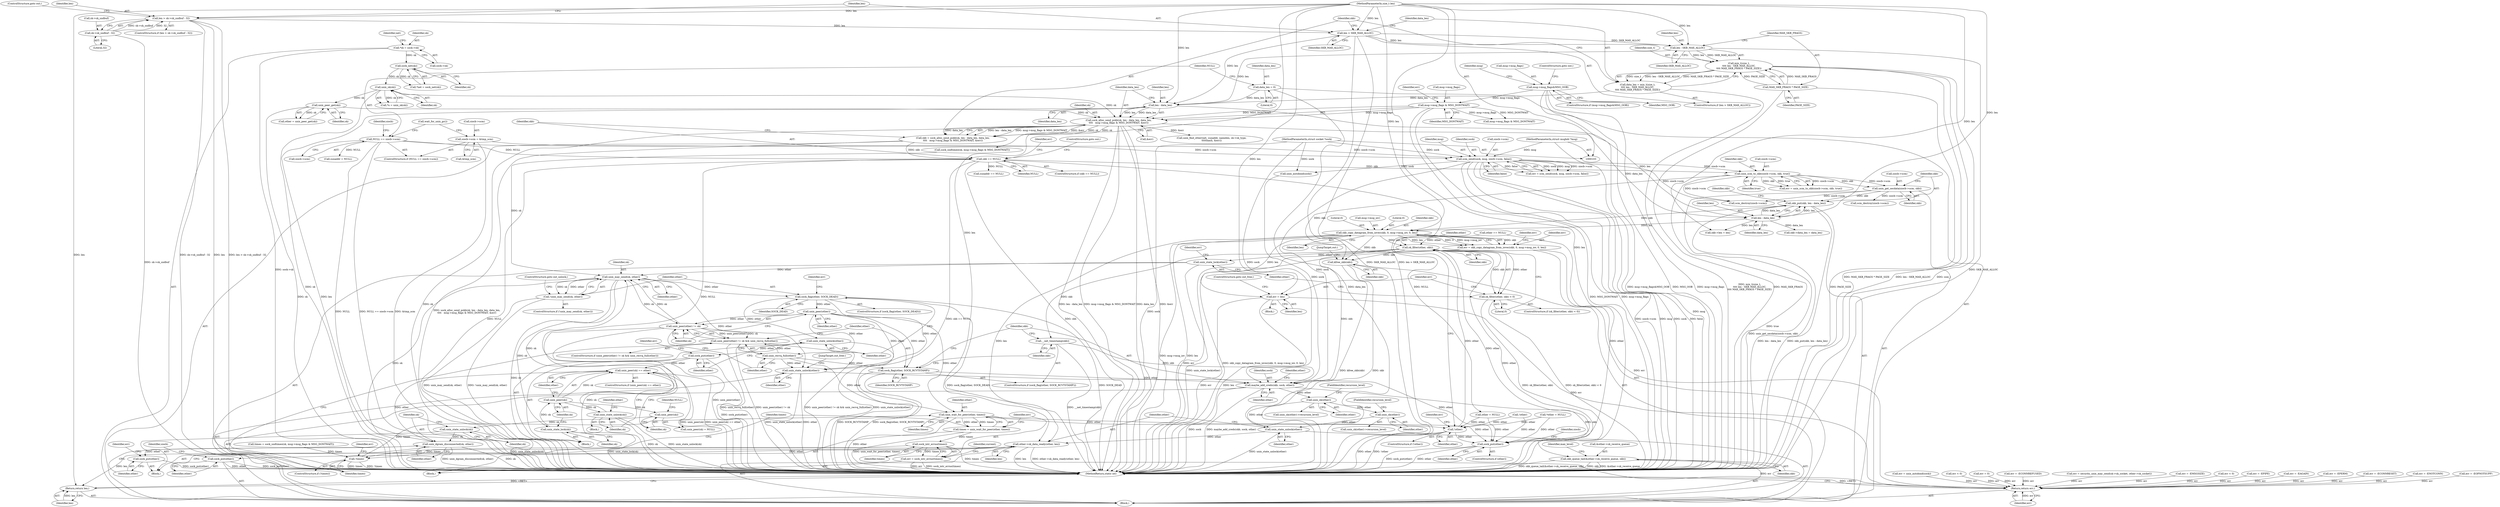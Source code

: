 digraph "0_linux_e0e3cea46d31d23dc40df0a49a7a2c04fe8edfea_0@API" {
"1000339" [label="(Call,skb_copy_datagram_from_iovec(skb, 0, msg->msg_iov, 0, len))"];
"1000322" [label="(Call,skb_put(skb, len - data_len))"];
"1000317" [label="(Call,unix_get_secdata(siocb->scm, skb))"];
"1000301" [label="(Call,unix_scm_to_skb(siocb->scm, skb, true))"];
"1000169" [label="(Call,scm_send(sock, msg, siocb->scm, false))"];
"1000105" [label="(MethodParameterIn,struct socket *sock)"];
"1000106" [label="(MethodParameterIn,struct msghdr *msg)"];
"1000155" [label="(Call,NULL == siocb->scm)"];
"1000160" [label="(Call,siocb->scm = &tmp_scm)"];
"1000295" [label="(Call,skb == NULL)"];
"1000279" [label="(Call,skb = sock_alloc_send_pskb(sk, len - data_len, data_len,\n\t\t\t\t   msg->msg_flags & MSG_DONTWAIT, &err))"];
"1000281" [label="(Call,sock_alloc_send_pskb(sk, len - data_len, data_len,\n\t\t\t\t   msg->msg_flags & MSG_DONTWAIT, &err))"];
"1000226" [label="(Call,unix_peer_get(sk))"];
"1000128" [label="(Call,unix_sk(sk))"];
"1000123" [label="(Call,sock_net(sk))"];
"1000115" [label="(Call,*sk = sock->sk)"];
"1000283" [label="(Call,len - data_len)"];
"1000266" [label="(Call,len > SKB_MAX_ALLOC)"];
"1000257" [label="(Call,len > sk->sk_sndbuf - 32)"];
"1000107" [label="(MethodParameterIn,size_t len)"];
"1000259" [label="(Call,sk->sk_sndbuf - 32)"];
"1000273" [label="(Call,len - SKB_MAX_ALLOC)"];
"1000151" [label="(Call,data_len = 0)"];
"1000269" [label="(Call,data_len = min_t(size_t,\n\t\t\t\t len - SKB_MAX_ALLOC,\n\t\t\t\t MAX_SKB_FRAGS * PAGE_SIZE))"];
"1000271" [label="(Call,min_t(size_t,\n\t\t\t\t len - SKB_MAX_ALLOC,\n\t\t\t\t MAX_SKB_FRAGS * PAGE_SIZE))"];
"1000276" [label="(Call,MAX_SKB_FRAGS * PAGE_SIZE)"];
"1000287" [label="(Call,msg->msg_flags & MSG_DONTWAIT)"];
"1000187" [label="(Call,msg->msg_flags&MSG_OOB)"];
"1000324" [label="(Call,len - data_len)"];
"1000337" [label="(Call,err = skb_copy_datagram_from_iovec(skb, 0, msg->msg_iov, 0, len))"];
"1000578" [label="(Return,return err;)"];
"1000392" [label="(Call,sk_filter(other, skb))"];
"1000391" [label="(Call,sk_filter(other, skb) < 0)"];
"1000401" [label="(Call,unix_state_lock(other))"];
"1000409" [label="(Call,unix_may_send(sk, other))"];
"1000408" [label="(Call,!unix_may_send(sk, other))"];
"1000414" [label="(Call,sock_flag(other, SOCK_DEAD))"];
"1000418" [label="(Call,unix_state_unlock(other))"];
"1000420" [label="(Call,sock_put(other))"];
"1000428" [label="(Call,unix_peer(sk) == other)"];
"1000439" [label="(Call,unix_dgram_disconnected(sk, other))"];
"1000442" [label="(Call,sock_put(other))"];
"1000492" [label="(Call,unix_peer(other))"];
"1000491" [label="(Call,unix_peer(other) != sk)"];
"1000490" [label="(Call,unix_peer(other) != sk && unix_recvq_full(other))"];
"1000495" [label="(Call,unix_recvq_full(other))"];
"1000509" [label="(Call,unix_wait_for_peer(other, timeo))"];
"1000361" [label="(Call,!other)"];
"1000572" [label="(Call,sock_put(other))"];
"1000507" [label="(Call,timeo = unix_wait_for_peer(other, timeo))"];
"1000514" [label="(Call,sock_intr_errno(timeo))"];
"1000499" [label="(Call,!timeo)"];
"1000512" [label="(Call,err = sock_intr_errno(timeo))"];
"1000522" [label="(Call,sock_flag(other, SOCK_RCVTSTAMP))"];
"1000527" [label="(Call,maybe_add_creds(skb, sock, other))"];
"1000531" [label="(Call,skb_queue_tail(&other->sk_receive_queue, skb))"];
"1000541" [label="(Call,unix_sk(other))"];
"1000546" [label="(Call,unix_sk(other))"];
"1000550" [label="(Call,unix_state_unlock(other))"];
"1000552" [label="(Call,other->sk_data_ready(other, len))"];
"1000555" [label="(Call,sock_put(other))"];
"1000561" [label="(Return,return len;)"];
"1000564" [label="(Call,unix_state_unlock(other))"];
"1000425" [label="(Call,unix_state_lock(sk))"];
"1000429" [label="(Call,unix_peer(sk))"];
"1000434" [label="(Call,unix_peer(sk))"];
"1000437" [label="(Call,unix_state_unlock(sk))"];
"1000450" [label="(Call,unix_state_unlock(sk))"];
"1000525" [label="(Call,__net_timestamp(skb))"];
"1000567" [label="(Call,kfree_skb(skb))"];
"1000397" [label="(Call,err = len)"];
"1000441" [label="(Identifier,other)"];
"1000530" [label="(Identifier,other)"];
"1000129" [label="(Identifier,sk)"];
"1000264" [label="(ControlStructure,goto out;)"];
"1000246" [label="(Call,err = unix_autobind(sock))"];
"1000293" [label="(Identifier,err)"];
"1000339" [label="(Call,skb_copy_datagram_from_iovec(skb, 0, msg->msg_iov, 0, len))"];
"1000436" [label="(Identifier,NULL)"];
"1000325" [label="(Identifier,len)"];
"1000160" [label="(Call,siocb->scm = &tmp_scm)"];
"1000208" [label="(Call,err < 0)"];
"1000524" [label="(Identifier,SOCK_RCVTSTAMP)"];
"1000298" [label="(ControlStructure,goto out;)"];
"1000422" [label="(Call,err = 0)"];
"1000105" [label="(MethodParameterIn,struct socket *sock)"];
"1000392" [label="(Call,sk_filter(other, skb))"];
"1000418" [label="(Call,unix_state_unlock(other))"];
"1000402" [label="(Identifier,other)"];
"1000527" [label="(Call,maybe_add_creds(skb, sock, other))"];
"1000167" [label="(Call,err = scm_send(sock, msg, siocb->scm, false))"];
"1000224" [label="(Call,other = unix_peer_get(sk))"];
"1000263" [label="(Literal,32)"];
"1000324" [label="(Call,len - data_len)"];
"1000578" [label="(Return,return err;)"];
"1000431" [label="(Identifier,other)"];
"1000435" [label="(Identifier,sk)"];
"1000556" [label="(Identifier,other)"];
"1000427" [label="(ControlStructure,if (unix_peer(sk) == other))"];
"1000514" [label="(Call,sock_intr_errno(timeo))"];
"1000453" [label="(Identifier,other)"];
"1000155" [label="(Call,NULL == siocb->scm)"];
"1000296" [label="(Identifier,skb)"];
"1000404" [label="(Identifier,err)"];
"1000522" [label="(Call,sock_flag(other, SOCK_RCVTSTAMP))"];
"1000270" [label="(Identifier,data_len)"];
"1000346" [label="(Identifier,len)"];
"1000126" [label="(Call,*u = unix_sk(sk))"];
"1000390" [label="(ControlStructure,if (sk_filter(other, skb) < 0))"];
"1000302" [label="(Call,siocb->scm)"];
"1000124" [label="(Identifier,sk)"];
"1000128" [label="(Call,unix_sk(sk))"];
"1000284" [label="(Identifier,len)"];
"1000497" [label="(Block,)"];
"1000332" [label="(Call,skb->len = len)"];
"1000107" [label="(MethodParameterIn,size_t len)"];
"1000272" [label="(Identifier,size_t)"];
"1000444" [label="(Call,err = -ECONNREFUSED)"];
"1000551" [label="(Identifier,other)"];
"1000285" [label="(Identifier,data_len)"];
"1000493" [label="(Identifier,other)"];
"1000342" [label="(Call,msg->msg_iov)"];
"1000397" [label="(Call,err = len)"];
"1000361" [label="(Call,!other)"];
"1000257" [label="(Call,len > sk->sk_sndbuf - 32)"];
"1000338" [label="(Identifier,err)"];
"1000489" [label="(ControlStructure,if (unix_peer(other) != sk && unix_recvq_full(other)))"];
"1000195" [label="(Identifier,msg)"];
"1000154" [label="(ControlStructure,if (NULL == siocb->scm))"];
"1000567" [label="(Call,kfree_skb(skb))"];
"1000460" [label="(Identifier,err)"];
"1000151" [label="(Call,data_len = 0)"];
"1000306" [label="(Identifier,true)"];
"1000491" [label="(Call,unix_peer(other) != sk)"];
"1000529" [label="(Identifier,sock)"];
"1000500" [label="(Identifier,timeo)"];
"1000322" [label="(Call,skb_put(skb, len - data_len))"];
"1000369" [label="(Call,sunaddr == NULL)"];
"1000269" [label="(Call,data_len = min_t(size_t,\n\t\t\t\t len - SKB_MAX_ALLOC,\n\t\t\t\t MAX_SKB_FRAGS * PAGE_SIZE))"];
"1000291" [label="(Identifier,MSG_DONTWAIT)"];
"1000297" [label="(Identifier,NULL)"];
"1000534" [label="(Identifier,other)"];
"1000317" [label="(Call,unix_get_secdata(siocb->scm, skb))"];
"1000169" [label="(Call,scm_send(sock, msg, siocb->scm, false))"];
"1000559" [label="(Identifier,siocb)"];
"1000294" [label="(ControlStructure,if (skb == NULL))"];
"1000432" [label="(Block,)"];
"1000545" [label="(Call,unix_sk(other)->recursion_level)"];
"1000477" [label="(Call,err = security_unix_may_send(sk->sk_socket, other->sk_socket))"];
"1000345" [label="(Literal,0)"];
"1000172" [label="(Call,siocb->scm)"];
"1000554" [label="(Identifier,len)"];
"1000451" [label="(Identifier,sk)"];
"1000518" [label="(Identifier,current)"];
"1000283" [label="(Call,len - data_len)"];
"1000288" [label="(Call,msg->msg_flags)"];
"1000394" [label="(Identifier,skb)"];
"1000398" [label="(Identifier,err)"];
"1000515" [label="(Identifier,timeo)"];
"1000401" [label="(Call,unix_state_lock(other))"];
"1000568" [label="(Identifier,skb)"];
"1000115" [label="(Call,*sk = sock->sk)"];
"1000276" [label="(Call,MAX_SKB_FRAGS * PAGE_SIZE)"];
"1000450" [label="(Call,unix_state_unlock(sk))"];
"1000226" [label="(Call,unix_peer_get(sk))"];
"1000280" [label="(Identifier,skb)"];
"1000186" [label="(ControlStructure,if (msg->msg_flags&MSG_OOB))"];
"1000536" [label="(Identifier,skb)"];
"1000352" [label="(Call,sock_sndtimeo(sk, msg->msg_flags & MSG_DONTWAIT))"];
"1000301" [label="(Call,unix_scm_to_skb(siocb->scm, skb, true))"];
"1000287" [label="(Call,msg->msg_flags & MSG_DONTWAIT)"];
"1000499" [label="(Call,!timeo)"];
"1000528" [label="(Identifier,skb)"];
"1000248" [label="(Call,unix_autobind(sock))"];
"1000166" [label="(Call,wait_for_unix_gc())"];
"1000123" [label="(Call,sock_net(sk))"];
"1000354" [label="(Call,msg->msg_flags & MSG_DONTWAIT)"];
"1000299" [label="(Call,err = unix_scm_to_skb(siocb->scm, skb, true))"];
"1000116" [label="(Identifier,sk)"];
"1000507" [label="(Call,timeo = unix_wait_for_peer(other, timeo))"];
"1000547" [label="(Identifier,other)"];
"1000428" [label="(Call,unix_peer(sk) == other)"];
"1000318" [label="(Call,siocb->scm)"];
"1000259" [label="(Call,sk->sk_sndbuf - 32)"];
"1000275" [label="(Identifier,SKB_MAX_ALLOC)"];
"1000416" [label="(Identifier,SOCK_DEAD)"];
"1000513" [label="(Identifier,err)"];
"1000121" [label="(Call,*net = sock_net(sk))"];
"1000108" [label="(Block,)"];
"1000305" [label="(Identifier,skb)"];
"1000445" [label="(Identifier,err)"];
"1000439" [label="(Call,unix_dgram_disconnected(sk, other))"];
"1000572" [label="(Call,sock_put(other))"];
"1000217" [label="(Call,sunaddr = NULL)"];
"1000350" [label="(Call,timeo = sock_sndtimeo(sk, msg->msg_flags & MSG_DONTWAIT))"];
"1000267" [label="(Identifier,len)"];
"1000274" [label="(Identifier,len)"];
"1000271" [label="(Call,min_t(size_t,\n\t\t\t\t len - SKB_MAX_ALLOC,\n\t\t\t\t MAX_SKB_FRAGS * PAGE_SIZE))"];
"1000512" [label="(Call,err = sock_intr_errno(timeo))"];
"1000440" [label="(Identifier,sk)"];
"1000552" [label="(Call,other->sk_data_ready(other, len))"];
"1000494" [label="(Identifier,sk)"];
"1000426" [label="(Identifier,sk)"];
"1000526" [label="(Identifier,skb)"];
"1000323" [label="(Identifier,skb)"];
"1000295" [label="(Call,skb == NULL)"];
"1000282" [label="(Identifier,sk)"];
"1000286" [label="(Identifier,data_len)"];
"1000300" [label="(Identifier,err)"];
"1000580" [label="(MethodReturn,static int)"];
"1000412" [label="(ControlStructure,goto out_unlock;)"];
"1000423" [label="(Identifier,err)"];
"1000162" [label="(Identifier,siocb)"];
"1000419" [label="(Identifier,other)"];
"1000266" [label="(Call,len > SKB_MAX_ALLOC)"];
"1000550" [label="(Call,unix_state_unlock(other))"];
"1000156" [label="(Identifier,NULL)"];
"1000420" [label="(Call,sock_put(other))"];
"1000273" [label="(Call,len - SKB_MAX_ALLOC)"];
"1000281" [label="(Call,sock_alloc_send_pskb(sk, len - data_len, data_len,\n\t\t\t\t   msg->msg_flags & MSG_DONTWAIT, &err))"];
"1000171" [label="(Identifier,msg)"];
"1000122" [label="(Identifier,net)"];
"1000326" [label="(Identifier,data_len)"];
"1000540" [label="(Call,unix_sk(other)->recursion_level)"];
"1000576" [label="(Identifier,siocb)"];
"1000434" [label="(Call,unix_peer(sk))"];
"1000414" [label="(Call,sock_flag(other, SOCK_DEAD))"];
"1000292" [label="(Call,&err)"];
"1000260" [label="(Call,sk->sk_sndbuf)"];
"1000117" [label="(Call,sock->sk)"];
"1000525" [label="(Call,__net_timestamp(skb))"];
"1000503" [label="(Identifier,err)"];
"1000539" [label="(Identifier,max_level)"];
"1000252" [label="(Call,err = -EMSGSIZE)"];
"1000569" [label="(JumpTarget,out:)"];
"1000308" [label="(Call,err < 0)"];
"1000340" [label="(Identifier,skb)"];
"1000187" [label="(Call,msg->msg_flags&MSG_OOB)"];
"1000227" [label="(Identifier,sk)"];
"1000191" [label="(Identifier,MSG_OOB)"];
"1000417" [label="(Block,)"];
"1000430" [label="(Identifier,sk)"];
"1000152" [label="(Identifier,data_len)"];
"1000327" [label="(Call,skb->data_len = data_len)"];
"1000425" [label="(Call,unix_state_lock(sk))"];
"1000393" [label="(Identifier,other)"];
"1000348" [label="(Identifier,err)"];
"1000164" [label="(Call,&tmp_scm)"];
"1000492" [label="(Call,unix_peer(other))"];
"1000396" [label="(Block,)"];
"1000452" [label="(Call,other = NULL)"];
"1000561" [label="(Return,return len;)"];
"1000360" [label="(ControlStructure,if (!other))"];
"1000137" [label="(Call,*other = NULL)"];
"1000409" [label="(Call,unix_may_send(sk, other))"];
"1000153" [label="(Literal,0)"];
"1000459" [label="(Call,err = -EPIPE)"];
"1000557" [label="(Call,scm_destroy(siocb->scm))"];
"1000553" [label="(Identifier,other)"];
"1000502" [label="(Call,err = -EAGAIN)"];
"1000362" [label="(Identifier,other)"];
"1000573" [label="(Identifier,other)"];
"1000403" [label="(Call,err = -EPERM)"];
"1000443" [label="(Identifier,other)"];
"1000543" [label="(FieldIdentifier,recursion_level)"];
"1000341" [label="(Literal,0)"];
"1000386" [label="(Call,other == NULL)"];
"1000175" [label="(Identifier,false)"];
"1000321" [label="(Identifier,skb)"];
"1000170" [label="(Identifier,sock)"];
"1000498" [label="(ControlStructure,if (!timeo))"];
"1000161" [label="(Call,siocb->scm)"];
"1000562" [label="(Identifier,len)"];
"1000438" [label="(Identifier,sk)"];
"1000510" [label="(Identifier,other)"];
"1000265" [label="(ControlStructure,if (len > SKB_MAX_ALLOC))"];
"1000495" [label="(Call,unix_recvq_full(other))"];
"1000509" [label="(Call,unix_wait_for_peer(other, timeo))"];
"1000268" [label="(Identifier,SKB_MAX_ALLOC)"];
"1000531" [label="(Call,skb_queue_tail(&other->sk_receive_queue, skb))"];
"1000532" [label="(Call,&other->sk_receive_queue)"];
"1000408" [label="(Call,!unix_may_send(sk, other))"];
"1000106" [label="(MethodParameterIn,struct msghdr *msg)"];
"1000546" [label="(Call,unix_sk(other))"];
"1000400" [label="(ControlStructure,goto out_free;)"];
"1000437" [label="(Call,unix_state_unlock(sk))"];
"1000258" [label="(Identifier,len)"];
"1000511" [label="(Identifier,timeo)"];
"1000364" [label="(Call,err = -ECONNRESET)"];
"1000395" [label="(Literal,0)"];
"1000157" [label="(Call,siocb->scm)"];
"1000256" [label="(ControlStructure,if (len > sk->sk_sndbuf - 32))"];
"1000566" [label="(JumpTarget,out_free:)"];
"1000548" [label="(FieldIdentifier,recursion_level)"];
"1000399" [label="(Identifier,len)"];
"1000413" [label="(ControlStructure,if (sock_flag(other, SOCK_DEAD)))"];
"1000541" [label="(Call,unix_sk(other))"];
"1000411" [label="(Identifier,other)"];
"1000565" [label="(Identifier,other)"];
"1000220" [label="(Call,err = -ENOTCONN)"];
"1000574" [label="(Call,scm_destroy(siocb->scm))"];
"1000564" [label="(Call,unix_state_unlock(other))"];
"1000521" [label="(ControlStructure,if (sock_flag(other, SOCK_RCVTSTAMP)))"];
"1000433" [label="(Call,unix_peer(sk) = NULL)"];
"1000442" [label="(Call,sock_put(other))"];
"1000496" [label="(Identifier,other)"];
"1000542" [label="(Identifier,other)"];
"1000410" [label="(Identifier,sk)"];
"1000570" [label="(ControlStructure,if (other))"];
"1000407" [label="(ControlStructure,if (!unix_may_send(sk, other)))"];
"1000579" [label="(Identifier,err)"];
"1000429" [label="(Call,unix_peer(sk))"];
"1000555" [label="(Call,sock_put(other))"];
"1000391" [label="(Call,sk_filter(other, skb) < 0)"];
"1000490" [label="(Call,unix_peer(other) != sk && unix_recvq_full(other))"];
"1000523" [label="(Identifier,other)"];
"1000415" [label="(Identifier,other)"];
"1000188" [label="(Call,msg->msg_flags)"];
"1000192" [label="(ControlStructure,goto out;)"];
"1000421" [label="(Identifier,other)"];
"1000329" [label="(Identifier,skb)"];
"1000365" [label="(Identifier,err)"];
"1000375" [label="(Call,unix_find_other(net, sunaddr, namelen, sk->sk_type,\n\t\t\t\t\thash, &err))"];
"1000278" [label="(Identifier,PAGE_SIZE)"];
"1000449" [label="(Block,)"];
"1000182" [label="(Call,err = -EOPNOTSUPP)"];
"1000508" [label="(Identifier,timeo)"];
"1000279" [label="(Call,skb = sock_alloc_send_pskb(sk, len - data_len, data_len,\n\t\t\t\t   msg->msg_flags & MSG_DONTWAIT, &err))"];
"1000337" [label="(Call,err = skb_copy_datagram_from_iovec(skb, 0, msg->msg_iov, 0, len))"];
"1000277" [label="(Identifier,MAX_SKB_FRAGS)"];
"1000229" [label="(Call,!other)"];
"1000339" -> "1000337"  [label="AST: "];
"1000339" -> "1000346"  [label="CFG: "];
"1000340" -> "1000339"  [label="AST: "];
"1000341" -> "1000339"  [label="AST: "];
"1000342" -> "1000339"  [label="AST: "];
"1000345" -> "1000339"  [label="AST: "];
"1000346" -> "1000339"  [label="AST: "];
"1000337" -> "1000339"  [label="CFG: "];
"1000339" -> "1000580"  [label="DDG: msg->msg_iov"];
"1000339" -> "1000580"  [label="DDG: len"];
"1000339" -> "1000337"  [label="DDG: skb"];
"1000339" -> "1000337"  [label="DDG: len"];
"1000339" -> "1000337"  [label="DDG: 0"];
"1000339" -> "1000337"  [label="DDG: msg->msg_iov"];
"1000322" -> "1000339"  [label="DDG: skb"];
"1000107" -> "1000339"  [label="DDG: len"];
"1000324" -> "1000339"  [label="DDG: len"];
"1000339" -> "1000392"  [label="DDG: skb"];
"1000339" -> "1000397"  [label="DDG: len"];
"1000339" -> "1000552"  [label="DDG: len"];
"1000339" -> "1000567"  [label="DDG: skb"];
"1000322" -> "1000108"  [label="AST: "];
"1000322" -> "1000324"  [label="CFG: "];
"1000323" -> "1000322"  [label="AST: "];
"1000324" -> "1000322"  [label="AST: "];
"1000329" -> "1000322"  [label="CFG: "];
"1000322" -> "1000580"  [label="DDG: len - data_len"];
"1000322" -> "1000580"  [label="DDG: skb_put(skb, len - data_len)"];
"1000317" -> "1000322"  [label="DDG: skb"];
"1000324" -> "1000322"  [label="DDG: len"];
"1000324" -> "1000322"  [label="DDG: data_len"];
"1000317" -> "1000108"  [label="AST: "];
"1000317" -> "1000321"  [label="CFG: "];
"1000318" -> "1000317"  [label="AST: "];
"1000321" -> "1000317"  [label="AST: "];
"1000323" -> "1000317"  [label="CFG: "];
"1000317" -> "1000580"  [label="DDG: unix_get_secdata(siocb->scm, skb)"];
"1000301" -> "1000317"  [label="DDG: siocb->scm"];
"1000301" -> "1000317"  [label="DDG: skb"];
"1000317" -> "1000557"  [label="DDG: siocb->scm"];
"1000317" -> "1000574"  [label="DDG: siocb->scm"];
"1000301" -> "1000299"  [label="AST: "];
"1000301" -> "1000306"  [label="CFG: "];
"1000302" -> "1000301"  [label="AST: "];
"1000305" -> "1000301"  [label="AST: "];
"1000306" -> "1000301"  [label="AST: "];
"1000299" -> "1000301"  [label="CFG: "];
"1000301" -> "1000580"  [label="DDG: true"];
"1000301" -> "1000299"  [label="DDG: siocb->scm"];
"1000301" -> "1000299"  [label="DDG: skb"];
"1000301" -> "1000299"  [label="DDG: true"];
"1000169" -> "1000301"  [label="DDG: siocb->scm"];
"1000295" -> "1000301"  [label="DDG: skb"];
"1000301" -> "1000567"  [label="DDG: skb"];
"1000301" -> "1000574"  [label="DDG: siocb->scm"];
"1000169" -> "1000167"  [label="AST: "];
"1000169" -> "1000175"  [label="CFG: "];
"1000170" -> "1000169"  [label="AST: "];
"1000171" -> "1000169"  [label="AST: "];
"1000172" -> "1000169"  [label="AST: "];
"1000175" -> "1000169"  [label="AST: "];
"1000167" -> "1000169"  [label="CFG: "];
"1000169" -> "1000580"  [label="DDG: siocb->scm"];
"1000169" -> "1000580"  [label="DDG: msg"];
"1000169" -> "1000580"  [label="DDG: sock"];
"1000169" -> "1000580"  [label="DDG: false"];
"1000169" -> "1000167"  [label="DDG: sock"];
"1000169" -> "1000167"  [label="DDG: msg"];
"1000169" -> "1000167"  [label="DDG: siocb->scm"];
"1000169" -> "1000167"  [label="DDG: false"];
"1000105" -> "1000169"  [label="DDG: sock"];
"1000106" -> "1000169"  [label="DDG: msg"];
"1000155" -> "1000169"  [label="DDG: siocb->scm"];
"1000160" -> "1000169"  [label="DDG: siocb->scm"];
"1000169" -> "1000248"  [label="DDG: sock"];
"1000169" -> "1000527"  [label="DDG: sock"];
"1000169" -> "1000574"  [label="DDG: siocb->scm"];
"1000105" -> "1000103"  [label="AST: "];
"1000105" -> "1000580"  [label="DDG: sock"];
"1000105" -> "1000248"  [label="DDG: sock"];
"1000105" -> "1000527"  [label="DDG: sock"];
"1000106" -> "1000103"  [label="AST: "];
"1000106" -> "1000580"  [label="DDG: msg"];
"1000155" -> "1000154"  [label="AST: "];
"1000155" -> "1000157"  [label="CFG: "];
"1000156" -> "1000155"  [label="AST: "];
"1000157" -> "1000155"  [label="AST: "];
"1000162" -> "1000155"  [label="CFG: "];
"1000166" -> "1000155"  [label="CFG: "];
"1000155" -> "1000580"  [label="DDG: NULL == siocb->scm"];
"1000155" -> "1000580"  [label="DDG: NULL"];
"1000155" -> "1000217"  [label="DDG: NULL"];
"1000155" -> "1000295"  [label="DDG: NULL"];
"1000160" -> "1000154"  [label="AST: "];
"1000160" -> "1000164"  [label="CFG: "];
"1000161" -> "1000160"  [label="AST: "];
"1000164" -> "1000160"  [label="AST: "];
"1000166" -> "1000160"  [label="CFG: "];
"1000160" -> "1000580"  [label="DDG: &tmp_scm"];
"1000295" -> "1000294"  [label="AST: "];
"1000295" -> "1000297"  [label="CFG: "];
"1000296" -> "1000295"  [label="AST: "];
"1000297" -> "1000295"  [label="AST: "];
"1000298" -> "1000295"  [label="CFG: "];
"1000300" -> "1000295"  [label="CFG: "];
"1000295" -> "1000580"  [label="DDG: skb"];
"1000295" -> "1000580"  [label="DDG: NULL"];
"1000295" -> "1000580"  [label="DDG: skb == NULL"];
"1000279" -> "1000295"  [label="DDG: skb"];
"1000295" -> "1000369"  [label="DDG: NULL"];
"1000295" -> "1000433"  [label="DDG: NULL"];
"1000295" -> "1000452"  [label="DDG: NULL"];
"1000279" -> "1000108"  [label="AST: "];
"1000279" -> "1000281"  [label="CFG: "];
"1000280" -> "1000279"  [label="AST: "];
"1000281" -> "1000279"  [label="AST: "];
"1000296" -> "1000279"  [label="CFG: "];
"1000279" -> "1000580"  [label="DDG: sock_alloc_send_pskb(sk, len - data_len, data_len,\n\t\t\t\t   msg->msg_flags & MSG_DONTWAIT, &err)"];
"1000281" -> "1000279"  [label="DDG: len - data_len"];
"1000281" -> "1000279"  [label="DDG: msg->msg_flags & MSG_DONTWAIT"];
"1000281" -> "1000279"  [label="DDG: &err"];
"1000281" -> "1000279"  [label="DDG: sk"];
"1000281" -> "1000279"  [label="DDG: data_len"];
"1000281" -> "1000292"  [label="CFG: "];
"1000282" -> "1000281"  [label="AST: "];
"1000283" -> "1000281"  [label="AST: "];
"1000286" -> "1000281"  [label="AST: "];
"1000287" -> "1000281"  [label="AST: "];
"1000292" -> "1000281"  [label="AST: "];
"1000281" -> "1000580"  [label="DDG: data_len"];
"1000281" -> "1000580"  [label="DDG: &err"];
"1000281" -> "1000580"  [label="DDG: sk"];
"1000281" -> "1000580"  [label="DDG: msg->msg_flags & MSG_DONTWAIT"];
"1000281" -> "1000580"  [label="DDG: len - data_len"];
"1000226" -> "1000281"  [label="DDG: sk"];
"1000128" -> "1000281"  [label="DDG: sk"];
"1000283" -> "1000281"  [label="DDG: len"];
"1000283" -> "1000281"  [label="DDG: data_len"];
"1000287" -> "1000281"  [label="DDG: msg->msg_flags"];
"1000287" -> "1000281"  [label="DDG: MSG_DONTWAIT"];
"1000281" -> "1000324"  [label="DDG: data_len"];
"1000281" -> "1000352"  [label="DDG: sk"];
"1000281" -> "1000375"  [label="DDG: &err"];
"1000226" -> "1000224"  [label="AST: "];
"1000226" -> "1000227"  [label="CFG: "];
"1000227" -> "1000226"  [label="AST: "];
"1000224" -> "1000226"  [label="CFG: "];
"1000226" -> "1000580"  [label="DDG: sk"];
"1000226" -> "1000224"  [label="DDG: sk"];
"1000128" -> "1000226"  [label="DDG: sk"];
"1000128" -> "1000126"  [label="AST: "];
"1000128" -> "1000129"  [label="CFG: "];
"1000129" -> "1000128"  [label="AST: "];
"1000126" -> "1000128"  [label="CFG: "];
"1000128" -> "1000580"  [label="DDG: sk"];
"1000128" -> "1000126"  [label="DDG: sk"];
"1000123" -> "1000128"  [label="DDG: sk"];
"1000123" -> "1000121"  [label="AST: "];
"1000123" -> "1000124"  [label="CFG: "];
"1000124" -> "1000123"  [label="AST: "];
"1000121" -> "1000123"  [label="CFG: "];
"1000123" -> "1000121"  [label="DDG: sk"];
"1000115" -> "1000123"  [label="DDG: sk"];
"1000115" -> "1000108"  [label="AST: "];
"1000115" -> "1000117"  [label="CFG: "];
"1000116" -> "1000115"  [label="AST: "];
"1000117" -> "1000115"  [label="AST: "];
"1000122" -> "1000115"  [label="CFG: "];
"1000115" -> "1000580"  [label="DDG: sock->sk"];
"1000283" -> "1000285"  [label="CFG: "];
"1000284" -> "1000283"  [label="AST: "];
"1000285" -> "1000283"  [label="AST: "];
"1000286" -> "1000283"  [label="CFG: "];
"1000283" -> "1000580"  [label="DDG: len"];
"1000266" -> "1000283"  [label="DDG: len"];
"1000273" -> "1000283"  [label="DDG: len"];
"1000107" -> "1000283"  [label="DDG: len"];
"1000151" -> "1000283"  [label="DDG: data_len"];
"1000269" -> "1000283"  [label="DDG: data_len"];
"1000283" -> "1000324"  [label="DDG: len"];
"1000266" -> "1000265"  [label="AST: "];
"1000266" -> "1000268"  [label="CFG: "];
"1000267" -> "1000266"  [label="AST: "];
"1000268" -> "1000266"  [label="AST: "];
"1000270" -> "1000266"  [label="CFG: "];
"1000280" -> "1000266"  [label="CFG: "];
"1000266" -> "1000580"  [label="DDG: SKB_MAX_ALLOC"];
"1000266" -> "1000580"  [label="DDG: len > SKB_MAX_ALLOC"];
"1000257" -> "1000266"  [label="DDG: len"];
"1000107" -> "1000266"  [label="DDG: len"];
"1000266" -> "1000273"  [label="DDG: len"];
"1000266" -> "1000273"  [label="DDG: SKB_MAX_ALLOC"];
"1000257" -> "1000256"  [label="AST: "];
"1000257" -> "1000259"  [label="CFG: "];
"1000258" -> "1000257"  [label="AST: "];
"1000259" -> "1000257"  [label="AST: "];
"1000264" -> "1000257"  [label="CFG: "];
"1000267" -> "1000257"  [label="CFG: "];
"1000257" -> "1000580"  [label="DDG: sk->sk_sndbuf - 32"];
"1000257" -> "1000580"  [label="DDG: len"];
"1000257" -> "1000580"  [label="DDG: len > sk->sk_sndbuf - 32"];
"1000107" -> "1000257"  [label="DDG: len"];
"1000259" -> "1000257"  [label="DDG: sk->sk_sndbuf"];
"1000259" -> "1000257"  [label="DDG: 32"];
"1000107" -> "1000103"  [label="AST: "];
"1000107" -> "1000580"  [label="DDG: len"];
"1000107" -> "1000273"  [label="DDG: len"];
"1000107" -> "1000324"  [label="DDG: len"];
"1000107" -> "1000332"  [label="DDG: len"];
"1000107" -> "1000397"  [label="DDG: len"];
"1000107" -> "1000552"  [label="DDG: len"];
"1000107" -> "1000561"  [label="DDG: len"];
"1000259" -> "1000263"  [label="CFG: "];
"1000260" -> "1000259"  [label="AST: "];
"1000263" -> "1000259"  [label="AST: "];
"1000259" -> "1000580"  [label="DDG: sk->sk_sndbuf"];
"1000273" -> "1000271"  [label="AST: "];
"1000273" -> "1000275"  [label="CFG: "];
"1000274" -> "1000273"  [label="AST: "];
"1000275" -> "1000273"  [label="AST: "];
"1000277" -> "1000273"  [label="CFG: "];
"1000273" -> "1000580"  [label="DDG: SKB_MAX_ALLOC"];
"1000273" -> "1000271"  [label="DDG: len"];
"1000273" -> "1000271"  [label="DDG: SKB_MAX_ALLOC"];
"1000151" -> "1000108"  [label="AST: "];
"1000151" -> "1000153"  [label="CFG: "];
"1000152" -> "1000151"  [label="AST: "];
"1000153" -> "1000151"  [label="AST: "];
"1000156" -> "1000151"  [label="CFG: "];
"1000151" -> "1000580"  [label="DDG: data_len"];
"1000269" -> "1000265"  [label="AST: "];
"1000269" -> "1000271"  [label="CFG: "];
"1000270" -> "1000269"  [label="AST: "];
"1000271" -> "1000269"  [label="AST: "];
"1000280" -> "1000269"  [label="CFG: "];
"1000269" -> "1000580"  [label="DDG: min_t(size_t,\n\t\t\t\t len - SKB_MAX_ALLOC,\n\t\t\t\t MAX_SKB_FRAGS * PAGE_SIZE)"];
"1000271" -> "1000269"  [label="DDG: size_t"];
"1000271" -> "1000269"  [label="DDG: len - SKB_MAX_ALLOC"];
"1000271" -> "1000269"  [label="DDG: MAX_SKB_FRAGS * PAGE_SIZE"];
"1000271" -> "1000276"  [label="CFG: "];
"1000272" -> "1000271"  [label="AST: "];
"1000276" -> "1000271"  [label="AST: "];
"1000271" -> "1000580"  [label="DDG: MAX_SKB_FRAGS * PAGE_SIZE"];
"1000271" -> "1000580"  [label="DDG: len - SKB_MAX_ALLOC"];
"1000271" -> "1000580"  [label="DDG: size_t"];
"1000276" -> "1000271"  [label="DDG: MAX_SKB_FRAGS"];
"1000276" -> "1000271"  [label="DDG: PAGE_SIZE"];
"1000276" -> "1000278"  [label="CFG: "];
"1000277" -> "1000276"  [label="AST: "];
"1000278" -> "1000276"  [label="AST: "];
"1000276" -> "1000580"  [label="DDG: PAGE_SIZE"];
"1000276" -> "1000580"  [label="DDG: MAX_SKB_FRAGS"];
"1000287" -> "1000291"  [label="CFG: "];
"1000288" -> "1000287"  [label="AST: "];
"1000291" -> "1000287"  [label="AST: "];
"1000293" -> "1000287"  [label="CFG: "];
"1000287" -> "1000580"  [label="DDG: MSG_DONTWAIT"];
"1000287" -> "1000580"  [label="DDG: msg->msg_flags"];
"1000187" -> "1000287"  [label="DDG: msg->msg_flags"];
"1000287" -> "1000354"  [label="DDG: msg->msg_flags"];
"1000287" -> "1000354"  [label="DDG: MSG_DONTWAIT"];
"1000187" -> "1000186"  [label="AST: "];
"1000187" -> "1000191"  [label="CFG: "];
"1000188" -> "1000187"  [label="AST: "];
"1000191" -> "1000187"  [label="AST: "];
"1000192" -> "1000187"  [label="CFG: "];
"1000195" -> "1000187"  [label="CFG: "];
"1000187" -> "1000580"  [label="DDG: msg->msg_flags"];
"1000187" -> "1000580"  [label="DDG: msg->msg_flags&MSG_OOB"];
"1000187" -> "1000580"  [label="DDG: MSG_OOB"];
"1000324" -> "1000326"  [label="CFG: "];
"1000325" -> "1000324"  [label="AST: "];
"1000326" -> "1000324"  [label="AST: "];
"1000324" -> "1000327"  [label="DDG: data_len"];
"1000324" -> "1000332"  [label="DDG: len"];
"1000337" -> "1000108"  [label="AST: "];
"1000338" -> "1000337"  [label="AST: "];
"1000348" -> "1000337"  [label="CFG: "];
"1000337" -> "1000580"  [label="DDG: skb_copy_datagram_from_iovec(skb, 0, msg->msg_iov, 0, len)"];
"1000337" -> "1000580"  [label="DDG: err"];
"1000337" -> "1000578"  [label="DDG: err"];
"1000578" -> "1000108"  [label="AST: "];
"1000578" -> "1000579"  [label="CFG: "];
"1000579" -> "1000578"  [label="AST: "];
"1000580" -> "1000578"  [label="CFG: "];
"1000578" -> "1000580"  [label="DDG: <RET>"];
"1000579" -> "1000578"  [label="DDG: err"];
"1000364" -> "1000578"  [label="DDG: err"];
"1000308" -> "1000578"  [label="DDG: err"];
"1000459" -> "1000578"  [label="DDG: err"];
"1000220" -> "1000578"  [label="DDG: err"];
"1000208" -> "1000578"  [label="DDG: err"];
"1000397" -> "1000578"  [label="DDG: err"];
"1000502" -> "1000578"  [label="DDG: err"];
"1000422" -> "1000578"  [label="DDG: err"];
"1000444" -> "1000578"  [label="DDG: err"];
"1000477" -> "1000578"  [label="DDG: err"];
"1000182" -> "1000578"  [label="DDG: err"];
"1000246" -> "1000578"  [label="DDG: err"];
"1000252" -> "1000578"  [label="DDG: err"];
"1000512" -> "1000578"  [label="DDG: err"];
"1000403" -> "1000578"  [label="DDG: err"];
"1000392" -> "1000391"  [label="AST: "];
"1000392" -> "1000394"  [label="CFG: "];
"1000393" -> "1000392"  [label="AST: "];
"1000394" -> "1000392"  [label="AST: "];
"1000395" -> "1000392"  [label="CFG: "];
"1000392" -> "1000580"  [label="DDG: other"];
"1000392" -> "1000391"  [label="DDG: other"];
"1000392" -> "1000391"  [label="DDG: skb"];
"1000386" -> "1000392"  [label="DDG: other"];
"1000361" -> "1000392"  [label="DDG: other"];
"1000392" -> "1000401"  [label="DDG: other"];
"1000392" -> "1000525"  [label="DDG: skb"];
"1000392" -> "1000527"  [label="DDG: skb"];
"1000392" -> "1000567"  [label="DDG: skb"];
"1000392" -> "1000572"  [label="DDG: other"];
"1000391" -> "1000390"  [label="AST: "];
"1000391" -> "1000395"  [label="CFG: "];
"1000395" -> "1000391"  [label="AST: "];
"1000398" -> "1000391"  [label="CFG: "];
"1000402" -> "1000391"  [label="CFG: "];
"1000391" -> "1000580"  [label="DDG: sk_filter(other, skb)"];
"1000391" -> "1000580"  [label="DDG: sk_filter(other, skb) < 0"];
"1000401" -> "1000108"  [label="AST: "];
"1000401" -> "1000402"  [label="CFG: "];
"1000402" -> "1000401"  [label="AST: "];
"1000404" -> "1000401"  [label="CFG: "];
"1000401" -> "1000580"  [label="DDG: unix_state_lock(other)"];
"1000401" -> "1000409"  [label="DDG: other"];
"1000409" -> "1000408"  [label="AST: "];
"1000409" -> "1000411"  [label="CFG: "];
"1000410" -> "1000409"  [label="AST: "];
"1000411" -> "1000409"  [label="AST: "];
"1000408" -> "1000409"  [label="CFG: "];
"1000409" -> "1000580"  [label="DDG: sk"];
"1000409" -> "1000408"  [label="DDG: sk"];
"1000409" -> "1000408"  [label="DDG: other"];
"1000491" -> "1000409"  [label="DDG: sk"];
"1000439" -> "1000409"  [label="DDG: sk"];
"1000352" -> "1000409"  [label="DDG: sk"];
"1000450" -> "1000409"  [label="DDG: sk"];
"1000409" -> "1000414"  [label="DDG: other"];
"1000409" -> "1000425"  [label="DDG: sk"];
"1000409" -> "1000491"  [label="DDG: sk"];
"1000409" -> "1000564"  [label="DDG: other"];
"1000408" -> "1000407"  [label="AST: "];
"1000412" -> "1000408"  [label="CFG: "];
"1000415" -> "1000408"  [label="CFG: "];
"1000408" -> "1000580"  [label="DDG: unix_may_send(sk, other)"];
"1000408" -> "1000580"  [label="DDG: !unix_may_send(sk, other)"];
"1000414" -> "1000413"  [label="AST: "];
"1000414" -> "1000416"  [label="CFG: "];
"1000415" -> "1000414"  [label="AST: "];
"1000416" -> "1000414"  [label="AST: "];
"1000419" -> "1000414"  [label="CFG: "];
"1000460" -> "1000414"  [label="CFG: "];
"1000414" -> "1000580"  [label="DDG: sock_flag(other, SOCK_DEAD)"];
"1000414" -> "1000580"  [label="DDG: SOCK_DEAD"];
"1000414" -> "1000418"  [label="DDG: other"];
"1000414" -> "1000492"  [label="DDG: other"];
"1000414" -> "1000564"  [label="DDG: other"];
"1000418" -> "1000417"  [label="AST: "];
"1000418" -> "1000419"  [label="CFG: "];
"1000419" -> "1000418"  [label="AST: "];
"1000421" -> "1000418"  [label="CFG: "];
"1000418" -> "1000580"  [label="DDG: unix_state_unlock(other)"];
"1000418" -> "1000420"  [label="DDG: other"];
"1000420" -> "1000417"  [label="AST: "];
"1000420" -> "1000421"  [label="CFG: "];
"1000421" -> "1000420"  [label="AST: "];
"1000423" -> "1000420"  [label="CFG: "];
"1000420" -> "1000580"  [label="DDG: sock_put(other)"];
"1000420" -> "1000428"  [label="DDG: other"];
"1000428" -> "1000427"  [label="AST: "];
"1000428" -> "1000431"  [label="CFG: "];
"1000429" -> "1000428"  [label="AST: "];
"1000431" -> "1000428"  [label="AST: "];
"1000435" -> "1000428"  [label="CFG: "];
"1000451" -> "1000428"  [label="CFG: "];
"1000428" -> "1000580"  [label="DDG: unix_peer(sk) == other"];
"1000428" -> "1000580"  [label="DDG: unix_peer(sk)"];
"1000429" -> "1000428"  [label="DDG: sk"];
"1000428" -> "1000439"  [label="DDG: other"];
"1000439" -> "1000432"  [label="AST: "];
"1000439" -> "1000441"  [label="CFG: "];
"1000440" -> "1000439"  [label="AST: "];
"1000441" -> "1000439"  [label="AST: "];
"1000443" -> "1000439"  [label="CFG: "];
"1000439" -> "1000580"  [label="DDG: sk"];
"1000439" -> "1000580"  [label="DDG: unix_dgram_disconnected(sk, other)"];
"1000437" -> "1000439"  [label="DDG: sk"];
"1000439" -> "1000442"  [label="DDG: other"];
"1000442" -> "1000432"  [label="AST: "];
"1000442" -> "1000443"  [label="CFG: "];
"1000443" -> "1000442"  [label="AST: "];
"1000445" -> "1000442"  [label="CFG: "];
"1000442" -> "1000580"  [label="DDG: sock_put(other)"];
"1000492" -> "1000491"  [label="AST: "];
"1000492" -> "1000493"  [label="CFG: "];
"1000493" -> "1000492"  [label="AST: "];
"1000494" -> "1000492"  [label="CFG: "];
"1000492" -> "1000491"  [label="DDG: other"];
"1000492" -> "1000495"  [label="DDG: other"];
"1000492" -> "1000509"  [label="DDG: other"];
"1000492" -> "1000522"  [label="DDG: other"];
"1000492" -> "1000564"  [label="DDG: other"];
"1000491" -> "1000490"  [label="AST: "];
"1000491" -> "1000494"  [label="CFG: "];
"1000494" -> "1000491"  [label="AST: "];
"1000496" -> "1000491"  [label="CFG: "];
"1000490" -> "1000491"  [label="CFG: "];
"1000491" -> "1000580"  [label="DDG: sk"];
"1000491" -> "1000580"  [label="DDG: unix_peer(other)"];
"1000491" -> "1000490"  [label="DDG: unix_peer(other)"];
"1000491" -> "1000490"  [label="DDG: sk"];
"1000490" -> "1000489"  [label="AST: "];
"1000490" -> "1000495"  [label="CFG: "];
"1000495" -> "1000490"  [label="AST: "];
"1000500" -> "1000490"  [label="CFG: "];
"1000523" -> "1000490"  [label="CFG: "];
"1000490" -> "1000580"  [label="DDG: unix_recvq_full(other)"];
"1000490" -> "1000580"  [label="DDG: unix_peer(other) != sk"];
"1000490" -> "1000580"  [label="DDG: unix_peer(other) != sk && unix_recvq_full(other)"];
"1000495" -> "1000490"  [label="DDG: other"];
"1000495" -> "1000496"  [label="CFG: "];
"1000496" -> "1000495"  [label="AST: "];
"1000495" -> "1000509"  [label="DDG: other"];
"1000495" -> "1000522"  [label="DDG: other"];
"1000495" -> "1000564"  [label="DDG: other"];
"1000509" -> "1000507"  [label="AST: "];
"1000509" -> "1000511"  [label="CFG: "];
"1000510" -> "1000509"  [label="AST: "];
"1000511" -> "1000509"  [label="AST: "];
"1000507" -> "1000509"  [label="CFG: "];
"1000509" -> "1000580"  [label="DDG: other"];
"1000509" -> "1000361"  [label="DDG: other"];
"1000509" -> "1000507"  [label="DDG: other"];
"1000509" -> "1000507"  [label="DDG: timeo"];
"1000499" -> "1000509"  [label="DDG: timeo"];
"1000509" -> "1000572"  [label="DDG: other"];
"1000361" -> "1000360"  [label="AST: "];
"1000361" -> "1000362"  [label="CFG: "];
"1000362" -> "1000361"  [label="AST: "];
"1000365" -> "1000361"  [label="CFG: "];
"1000393" -> "1000361"  [label="CFG: "];
"1000361" -> "1000580"  [label="DDG: !other"];
"1000361" -> "1000580"  [label="DDG: other"];
"1000452" -> "1000361"  [label="DDG: other"];
"1000229" -> "1000361"  [label="DDG: other"];
"1000137" -> "1000361"  [label="DDG: other"];
"1000361" -> "1000572"  [label="DDG: other"];
"1000572" -> "1000570"  [label="AST: "];
"1000572" -> "1000573"  [label="CFG: "];
"1000573" -> "1000572"  [label="AST: "];
"1000576" -> "1000572"  [label="CFG: "];
"1000572" -> "1000580"  [label="DDG: sock_put(other)"];
"1000572" -> "1000580"  [label="DDG: other"];
"1000386" -> "1000572"  [label="DDG: other"];
"1000564" -> "1000572"  [label="DDG: other"];
"1000452" -> "1000572"  [label="DDG: other"];
"1000229" -> "1000572"  [label="DDG: other"];
"1000137" -> "1000572"  [label="DDG: other"];
"1000507" -> "1000497"  [label="AST: "];
"1000508" -> "1000507"  [label="AST: "];
"1000513" -> "1000507"  [label="CFG: "];
"1000507" -> "1000580"  [label="DDG: unix_wait_for_peer(other, timeo)"];
"1000507" -> "1000514"  [label="DDG: timeo"];
"1000514" -> "1000512"  [label="AST: "];
"1000514" -> "1000515"  [label="CFG: "];
"1000515" -> "1000514"  [label="AST: "];
"1000512" -> "1000514"  [label="CFG: "];
"1000514" -> "1000580"  [label="DDG: timeo"];
"1000514" -> "1000499"  [label="DDG: timeo"];
"1000514" -> "1000512"  [label="DDG: timeo"];
"1000499" -> "1000498"  [label="AST: "];
"1000499" -> "1000500"  [label="CFG: "];
"1000500" -> "1000499"  [label="AST: "];
"1000503" -> "1000499"  [label="CFG: "];
"1000508" -> "1000499"  [label="CFG: "];
"1000499" -> "1000580"  [label="DDG: !timeo"];
"1000499" -> "1000580"  [label="DDG: timeo"];
"1000350" -> "1000499"  [label="DDG: timeo"];
"1000512" -> "1000497"  [label="AST: "];
"1000513" -> "1000512"  [label="AST: "];
"1000518" -> "1000512"  [label="CFG: "];
"1000512" -> "1000580"  [label="DDG: err"];
"1000512" -> "1000580"  [label="DDG: sock_intr_errno(timeo)"];
"1000522" -> "1000521"  [label="AST: "];
"1000522" -> "1000524"  [label="CFG: "];
"1000523" -> "1000522"  [label="AST: "];
"1000524" -> "1000522"  [label="AST: "];
"1000526" -> "1000522"  [label="CFG: "];
"1000528" -> "1000522"  [label="CFG: "];
"1000522" -> "1000580"  [label="DDG: SOCK_RCVTSTAMP"];
"1000522" -> "1000580"  [label="DDG: sock_flag(other, SOCK_RCVTSTAMP)"];
"1000522" -> "1000527"  [label="DDG: other"];
"1000527" -> "1000108"  [label="AST: "];
"1000527" -> "1000530"  [label="CFG: "];
"1000528" -> "1000527"  [label="AST: "];
"1000529" -> "1000527"  [label="AST: "];
"1000530" -> "1000527"  [label="AST: "];
"1000534" -> "1000527"  [label="CFG: "];
"1000527" -> "1000580"  [label="DDG: sock"];
"1000527" -> "1000580"  [label="DDG: maybe_add_creds(skb, sock, other)"];
"1000525" -> "1000527"  [label="DDG: skb"];
"1000248" -> "1000527"  [label="DDG: sock"];
"1000527" -> "1000531"  [label="DDG: skb"];
"1000527" -> "1000541"  [label="DDG: other"];
"1000531" -> "1000108"  [label="AST: "];
"1000531" -> "1000536"  [label="CFG: "];
"1000532" -> "1000531"  [label="AST: "];
"1000536" -> "1000531"  [label="AST: "];
"1000539" -> "1000531"  [label="CFG: "];
"1000531" -> "1000580"  [label="DDG: skb_queue_tail(&other->sk_receive_queue, skb)"];
"1000531" -> "1000580"  [label="DDG: skb"];
"1000531" -> "1000580"  [label="DDG: &other->sk_receive_queue"];
"1000541" -> "1000540"  [label="AST: "];
"1000541" -> "1000542"  [label="CFG: "];
"1000542" -> "1000541"  [label="AST: "];
"1000543" -> "1000541"  [label="CFG: "];
"1000541" -> "1000546"  [label="DDG: other"];
"1000541" -> "1000550"  [label="DDG: other"];
"1000546" -> "1000545"  [label="AST: "];
"1000546" -> "1000547"  [label="CFG: "];
"1000547" -> "1000546"  [label="AST: "];
"1000548" -> "1000546"  [label="CFG: "];
"1000546" -> "1000550"  [label="DDG: other"];
"1000550" -> "1000108"  [label="AST: "];
"1000550" -> "1000551"  [label="CFG: "];
"1000551" -> "1000550"  [label="AST: "];
"1000553" -> "1000550"  [label="CFG: "];
"1000550" -> "1000580"  [label="DDG: unix_state_unlock(other)"];
"1000550" -> "1000552"  [label="DDG: other"];
"1000552" -> "1000108"  [label="AST: "];
"1000552" -> "1000554"  [label="CFG: "];
"1000553" -> "1000552"  [label="AST: "];
"1000554" -> "1000552"  [label="AST: "];
"1000556" -> "1000552"  [label="CFG: "];
"1000552" -> "1000580"  [label="DDG: len"];
"1000552" -> "1000580"  [label="DDG: other->sk_data_ready(other, len)"];
"1000552" -> "1000555"  [label="DDG: other"];
"1000552" -> "1000561"  [label="DDG: len"];
"1000555" -> "1000108"  [label="AST: "];
"1000555" -> "1000556"  [label="CFG: "];
"1000556" -> "1000555"  [label="AST: "];
"1000559" -> "1000555"  [label="CFG: "];
"1000555" -> "1000580"  [label="DDG: sock_put(other)"];
"1000555" -> "1000580"  [label="DDG: other"];
"1000561" -> "1000108"  [label="AST: "];
"1000561" -> "1000562"  [label="CFG: "];
"1000562" -> "1000561"  [label="AST: "];
"1000580" -> "1000561"  [label="CFG: "];
"1000561" -> "1000580"  [label="DDG: <RET>"];
"1000562" -> "1000561"  [label="DDG: len"];
"1000564" -> "1000108"  [label="AST: "];
"1000564" -> "1000565"  [label="CFG: "];
"1000565" -> "1000564"  [label="AST: "];
"1000566" -> "1000564"  [label="CFG: "];
"1000564" -> "1000580"  [label="DDG: other"];
"1000564" -> "1000580"  [label="DDG: unix_state_unlock(other)"];
"1000425" -> "1000417"  [label="AST: "];
"1000425" -> "1000426"  [label="CFG: "];
"1000426" -> "1000425"  [label="AST: "];
"1000430" -> "1000425"  [label="CFG: "];
"1000425" -> "1000580"  [label="DDG: unix_state_lock(sk)"];
"1000425" -> "1000429"  [label="DDG: sk"];
"1000429" -> "1000430"  [label="CFG: "];
"1000430" -> "1000429"  [label="AST: "];
"1000431" -> "1000429"  [label="CFG: "];
"1000429" -> "1000434"  [label="DDG: sk"];
"1000429" -> "1000450"  [label="DDG: sk"];
"1000434" -> "1000433"  [label="AST: "];
"1000434" -> "1000435"  [label="CFG: "];
"1000435" -> "1000434"  [label="AST: "];
"1000436" -> "1000434"  [label="CFG: "];
"1000434" -> "1000437"  [label="DDG: sk"];
"1000437" -> "1000432"  [label="AST: "];
"1000437" -> "1000438"  [label="CFG: "];
"1000438" -> "1000437"  [label="AST: "];
"1000440" -> "1000437"  [label="CFG: "];
"1000437" -> "1000580"  [label="DDG: unix_state_unlock(sk)"];
"1000450" -> "1000449"  [label="AST: "];
"1000450" -> "1000451"  [label="CFG: "];
"1000451" -> "1000450"  [label="AST: "];
"1000453" -> "1000450"  [label="CFG: "];
"1000450" -> "1000580"  [label="DDG: unix_state_unlock(sk)"];
"1000450" -> "1000580"  [label="DDG: sk"];
"1000525" -> "1000521"  [label="AST: "];
"1000525" -> "1000526"  [label="CFG: "];
"1000526" -> "1000525"  [label="AST: "];
"1000528" -> "1000525"  [label="CFG: "];
"1000525" -> "1000580"  [label="DDG: __net_timestamp(skb)"];
"1000567" -> "1000108"  [label="AST: "];
"1000567" -> "1000568"  [label="CFG: "];
"1000568" -> "1000567"  [label="AST: "];
"1000569" -> "1000567"  [label="CFG: "];
"1000567" -> "1000580"  [label="DDG: skb"];
"1000567" -> "1000580"  [label="DDG: kfree_skb(skb)"];
"1000397" -> "1000396"  [label="AST: "];
"1000397" -> "1000399"  [label="CFG: "];
"1000398" -> "1000397"  [label="AST: "];
"1000399" -> "1000397"  [label="AST: "];
"1000400" -> "1000397"  [label="CFG: "];
"1000397" -> "1000580"  [label="DDG: err"];
"1000397" -> "1000580"  [label="DDG: len"];
}
